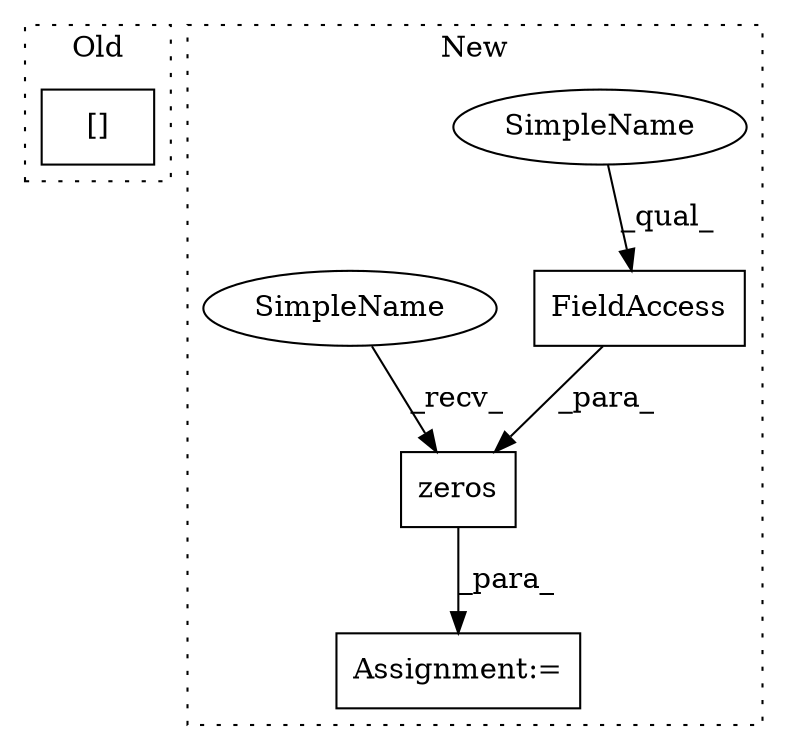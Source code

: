 digraph G {
subgraph cluster0 {
1 [label="[]" a="2" s="14984,14999" l="14,1" shape="box"];
label = "Old";
style="dotted";
}
subgraph cluster1 {
2 [label="zeros" a="32" s="11199,11238" l="6,1" shape="box"];
3 [label="Assignment:=" a="7" s="11192" l="1" shape="box"];
4 [label="FieldAccess" a="22" s="11227" l="11" shape="box"];
5 [label="SimpleName" a="42" s="11227" l="5" shape="ellipse"];
6 [label="SimpleName" a="42" s="11193" l="5" shape="ellipse"];
label = "New";
style="dotted";
}
2 -> 3 [label="_para_"];
4 -> 2 [label="_para_"];
5 -> 4 [label="_qual_"];
6 -> 2 [label="_recv_"];
}